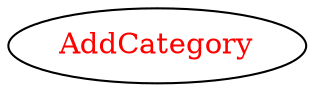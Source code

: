 digraph dependencyGraph {
 concentrate=true;
 ranksep="2.0";
 rankdir="LR"; 
 splines="ortho";
"AddCategory" [fontcolor="red"];
}